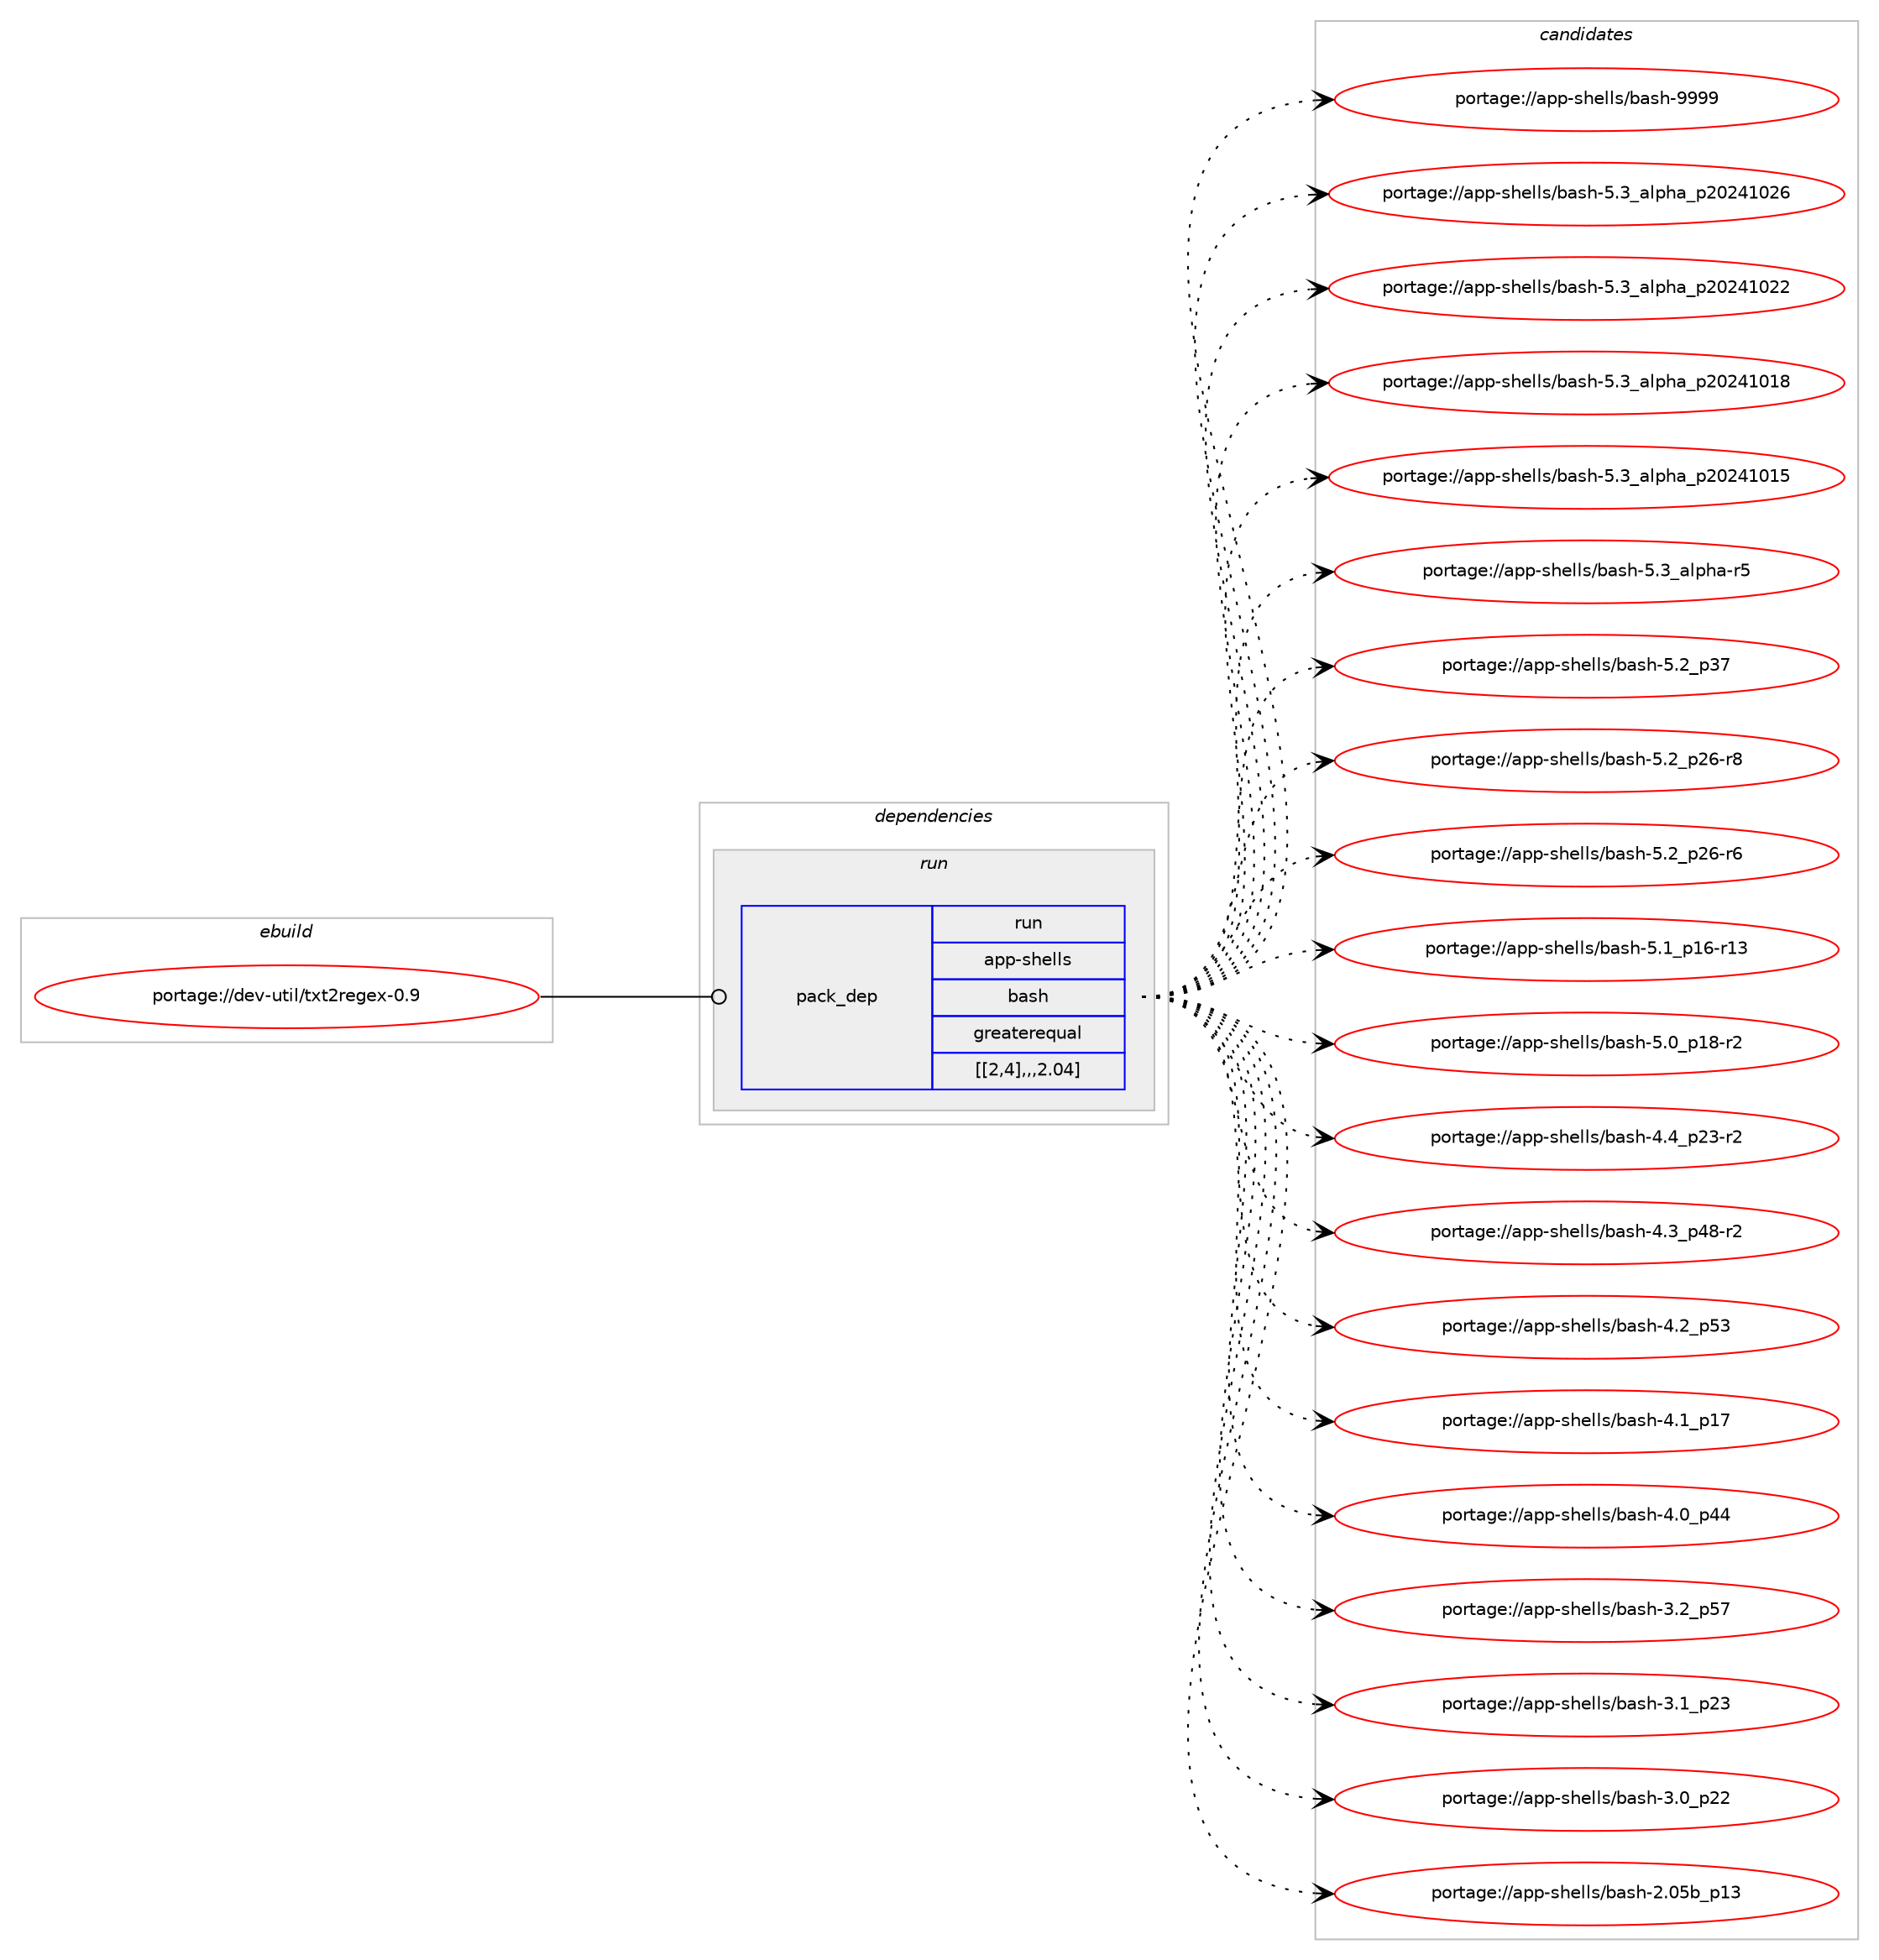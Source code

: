 digraph prolog {

# *************
# Graph options
# *************

newrank=true;
concentrate=true;
compound=true;
graph [rankdir=LR,fontname=Helvetica,fontsize=10,ranksep=1.5];#, ranksep=2.5, nodesep=0.2];
edge  [arrowhead=vee];
node  [fontname=Helvetica,fontsize=10];

# **********
# The ebuild
# **********

subgraph cluster_leftcol {
color=gray;
label=<<i>ebuild</i>>;
id [label="portage://dev-util/txt2regex-0.9", color=red, width=4, href="../dev-util/txt2regex-0.9.svg"];
}

# ****************
# The dependencies
# ****************

subgraph cluster_midcol {
color=gray;
label=<<i>dependencies</i>>;
subgraph cluster_compile {
fillcolor="#eeeeee";
style=filled;
label=<<i>compile</i>>;
}
subgraph cluster_compileandrun {
fillcolor="#eeeeee";
style=filled;
label=<<i>compile and run</i>>;
}
subgraph cluster_run {
fillcolor="#eeeeee";
style=filled;
label=<<i>run</i>>;
subgraph pack164075 {
dependency232256 [label=<<TABLE BORDER="0" CELLBORDER="1" CELLSPACING="0" CELLPADDING="4" WIDTH="220"><TR><TD ROWSPAN="6" CELLPADDING="30">pack_dep</TD></TR><TR><TD WIDTH="110">run</TD></TR><TR><TD>app-shells</TD></TR><TR><TD>bash</TD></TR><TR><TD>greaterequal</TD></TR><TR><TD>[[2,4],,,2.04]</TD></TR></TABLE>>, shape=none, color=blue];
}
id:e -> dependency232256:w [weight=20,style="solid",arrowhead="odot"];
}
}

# **************
# The candidates
# **************

subgraph cluster_choices {
rank=same;
color=gray;
label=<<i>candidates</i>>;

subgraph choice163262 {
color=black;
nodesep=1;
choice97112112451151041011081081154798971151044557575757 [label="portage://app-shells/bash-9999", color=red, width=4,href="../app-shells/bash-9999.svg"];
choice971121124511510410110810811547989711510445534651959710811210497951125048505249485054 [label="portage://app-shells/bash-5.3_alpha_p20241026", color=red, width=4,href="../app-shells/bash-5.3_alpha_p20241026.svg"];
choice971121124511510410110810811547989711510445534651959710811210497951125048505249485050 [label="portage://app-shells/bash-5.3_alpha_p20241022", color=red, width=4,href="../app-shells/bash-5.3_alpha_p20241022.svg"];
choice971121124511510410110810811547989711510445534651959710811210497951125048505249484956 [label="portage://app-shells/bash-5.3_alpha_p20241018", color=red, width=4,href="../app-shells/bash-5.3_alpha_p20241018.svg"];
choice971121124511510410110810811547989711510445534651959710811210497951125048505249484953 [label="portage://app-shells/bash-5.3_alpha_p20241015", color=red, width=4,href="../app-shells/bash-5.3_alpha_p20241015.svg"];
choice9711211245115104101108108115479897115104455346519597108112104974511453 [label="portage://app-shells/bash-5.3_alpha-r5", color=red, width=4,href="../app-shells/bash-5.3_alpha-r5.svg"];
choice971121124511510410110810811547989711510445534650951125155 [label="portage://app-shells/bash-5.2_p37", color=red, width=4,href="../app-shells/bash-5.2_p37.svg"];
choice9711211245115104101108108115479897115104455346509511250544511456 [label="portage://app-shells/bash-5.2_p26-r8", color=red, width=4,href="../app-shells/bash-5.2_p26-r8.svg"];
choice9711211245115104101108108115479897115104455346509511250544511454 [label="portage://app-shells/bash-5.2_p26-r6", color=red, width=4,href="../app-shells/bash-5.2_p26-r6.svg"];
choice971121124511510410110810811547989711510445534649951124954451144951 [label="portage://app-shells/bash-5.1_p16-r13", color=red, width=4,href="../app-shells/bash-5.1_p16-r13.svg"];
choice9711211245115104101108108115479897115104455346489511249564511450 [label="portage://app-shells/bash-5.0_p18-r2", color=red, width=4,href="../app-shells/bash-5.0_p18-r2.svg"];
choice9711211245115104101108108115479897115104455246529511250514511450 [label="portage://app-shells/bash-4.4_p23-r2", color=red, width=4,href="../app-shells/bash-4.4_p23-r2.svg"];
choice9711211245115104101108108115479897115104455246519511252564511450 [label="portage://app-shells/bash-4.3_p48-r2", color=red, width=4,href="../app-shells/bash-4.3_p48-r2.svg"];
choice971121124511510410110810811547989711510445524650951125351 [label="portage://app-shells/bash-4.2_p53", color=red, width=4,href="../app-shells/bash-4.2_p53.svg"];
choice971121124511510410110810811547989711510445524649951124955 [label="portage://app-shells/bash-4.1_p17", color=red, width=4,href="../app-shells/bash-4.1_p17.svg"];
choice971121124511510410110810811547989711510445524648951125252 [label="portage://app-shells/bash-4.0_p44", color=red, width=4,href="../app-shells/bash-4.0_p44.svg"];
choice971121124511510410110810811547989711510445514650951125355 [label="portage://app-shells/bash-3.2_p57", color=red, width=4,href="../app-shells/bash-3.2_p57.svg"];
choice971121124511510410110810811547989711510445514649951125051 [label="portage://app-shells/bash-3.1_p23", color=red, width=4,href="../app-shells/bash-3.1_p23.svg"];
choice971121124511510410110810811547989711510445514648951125050 [label="portage://app-shells/bash-3.0_p22", color=red, width=4,href="../app-shells/bash-3.0_p22.svg"];
choice9711211245115104101108108115479897115104455046485398951124951 [label="portage://app-shells/bash-2.05b_p13", color=red, width=4,href="../app-shells/bash-2.05b_p13.svg"];
dependency232256:e -> choice97112112451151041011081081154798971151044557575757:w [style=dotted,weight="100"];
dependency232256:e -> choice971121124511510410110810811547989711510445534651959710811210497951125048505249485054:w [style=dotted,weight="100"];
dependency232256:e -> choice971121124511510410110810811547989711510445534651959710811210497951125048505249485050:w [style=dotted,weight="100"];
dependency232256:e -> choice971121124511510410110810811547989711510445534651959710811210497951125048505249484956:w [style=dotted,weight="100"];
dependency232256:e -> choice971121124511510410110810811547989711510445534651959710811210497951125048505249484953:w [style=dotted,weight="100"];
dependency232256:e -> choice9711211245115104101108108115479897115104455346519597108112104974511453:w [style=dotted,weight="100"];
dependency232256:e -> choice971121124511510410110810811547989711510445534650951125155:w [style=dotted,weight="100"];
dependency232256:e -> choice9711211245115104101108108115479897115104455346509511250544511456:w [style=dotted,weight="100"];
dependency232256:e -> choice9711211245115104101108108115479897115104455346509511250544511454:w [style=dotted,weight="100"];
dependency232256:e -> choice971121124511510410110810811547989711510445534649951124954451144951:w [style=dotted,weight="100"];
dependency232256:e -> choice9711211245115104101108108115479897115104455346489511249564511450:w [style=dotted,weight="100"];
dependency232256:e -> choice9711211245115104101108108115479897115104455246529511250514511450:w [style=dotted,weight="100"];
dependency232256:e -> choice9711211245115104101108108115479897115104455246519511252564511450:w [style=dotted,weight="100"];
dependency232256:e -> choice971121124511510410110810811547989711510445524650951125351:w [style=dotted,weight="100"];
dependency232256:e -> choice971121124511510410110810811547989711510445524649951124955:w [style=dotted,weight="100"];
dependency232256:e -> choice971121124511510410110810811547989711510445524648951125252:w [style=dotted,weight="100"];
dependency232256:e -> choice971121124511510410110810811547989711510445514650951125355:w [style=dotted,weight="100"];
dependency232256:e -> choice971121124511510410110810811547989711510445514649951125051:w [style=dotted,weight="100"];
dependency232256:e -> choice971121124511510410110810811547989711510445514648951125050:w [style=dotted,weight="100"];
dependency232256:e -> choice9711211245115104101108108115479897115104455046485398951124951:w [style=dotted,weight="100"];
}
}

}
